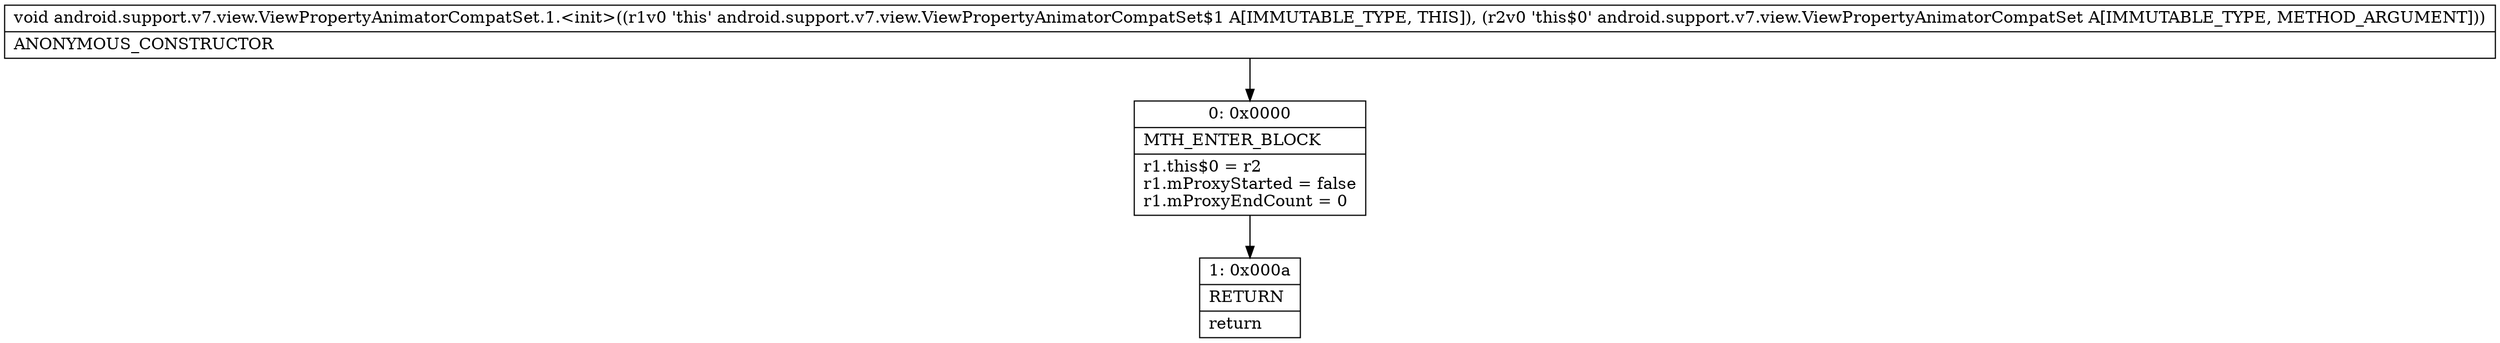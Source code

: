 digraph "CFG forandroid.support.v7.view.ViewPropertyAnimatorCompatSet.1.\<init\>(Landroid\/support\/v7\/view\/ViewPropertyAnimatorCompatSet;)V" {
Node_0 [shape=record,label="{0\:\ 0x0000|MTH_ENTER_BLOCK\l|r1.this$0 = r2\lr1.mProxyStarted = false\lr1.mProxyEndCount = 0\l}"];
Node_1 [shape=record,label="{1\:\ 0x000a|RETURN\l|return\l}"];
MethodNode[shape=record,label="{void android.support.v7.view.ViewPropertyAnimatorCompatSet.1.\<init\>((r1v0 'this' android.support.v7.view.ViewPropertyAnimatorCompatSet$1 A[IMMUTABLE_TYPE, THIS]), (r2v0 'this$0' android.support.v7.view.ViewPropertyAnimatorCompatSet A[IMMUTABLE_TYPE, METHOD_ARGUMENT]))  | ANONYMOUS_CONSTRUCTOR\l}"];
MethodNode -> Node_0;
Node_0 -> Node_1;
}

